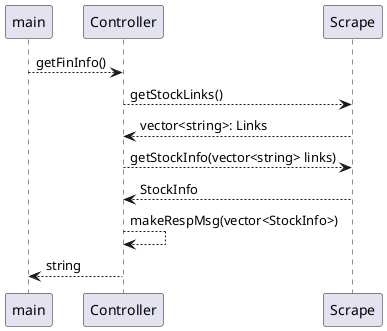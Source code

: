 @startuml

main --> Controller: getFinInfo()
    Controller --> Scrape: getStockLinks()
    Scrape --> Controller: vector<string>: Links
    Controller --> Scrape: getStockInfo(vector<string> links)
    Scrape --> Controller: StockInfo
    Controller --> Controller: makeRespMsg(vector<StockInfo>)
Controller --> main: string





@enduml